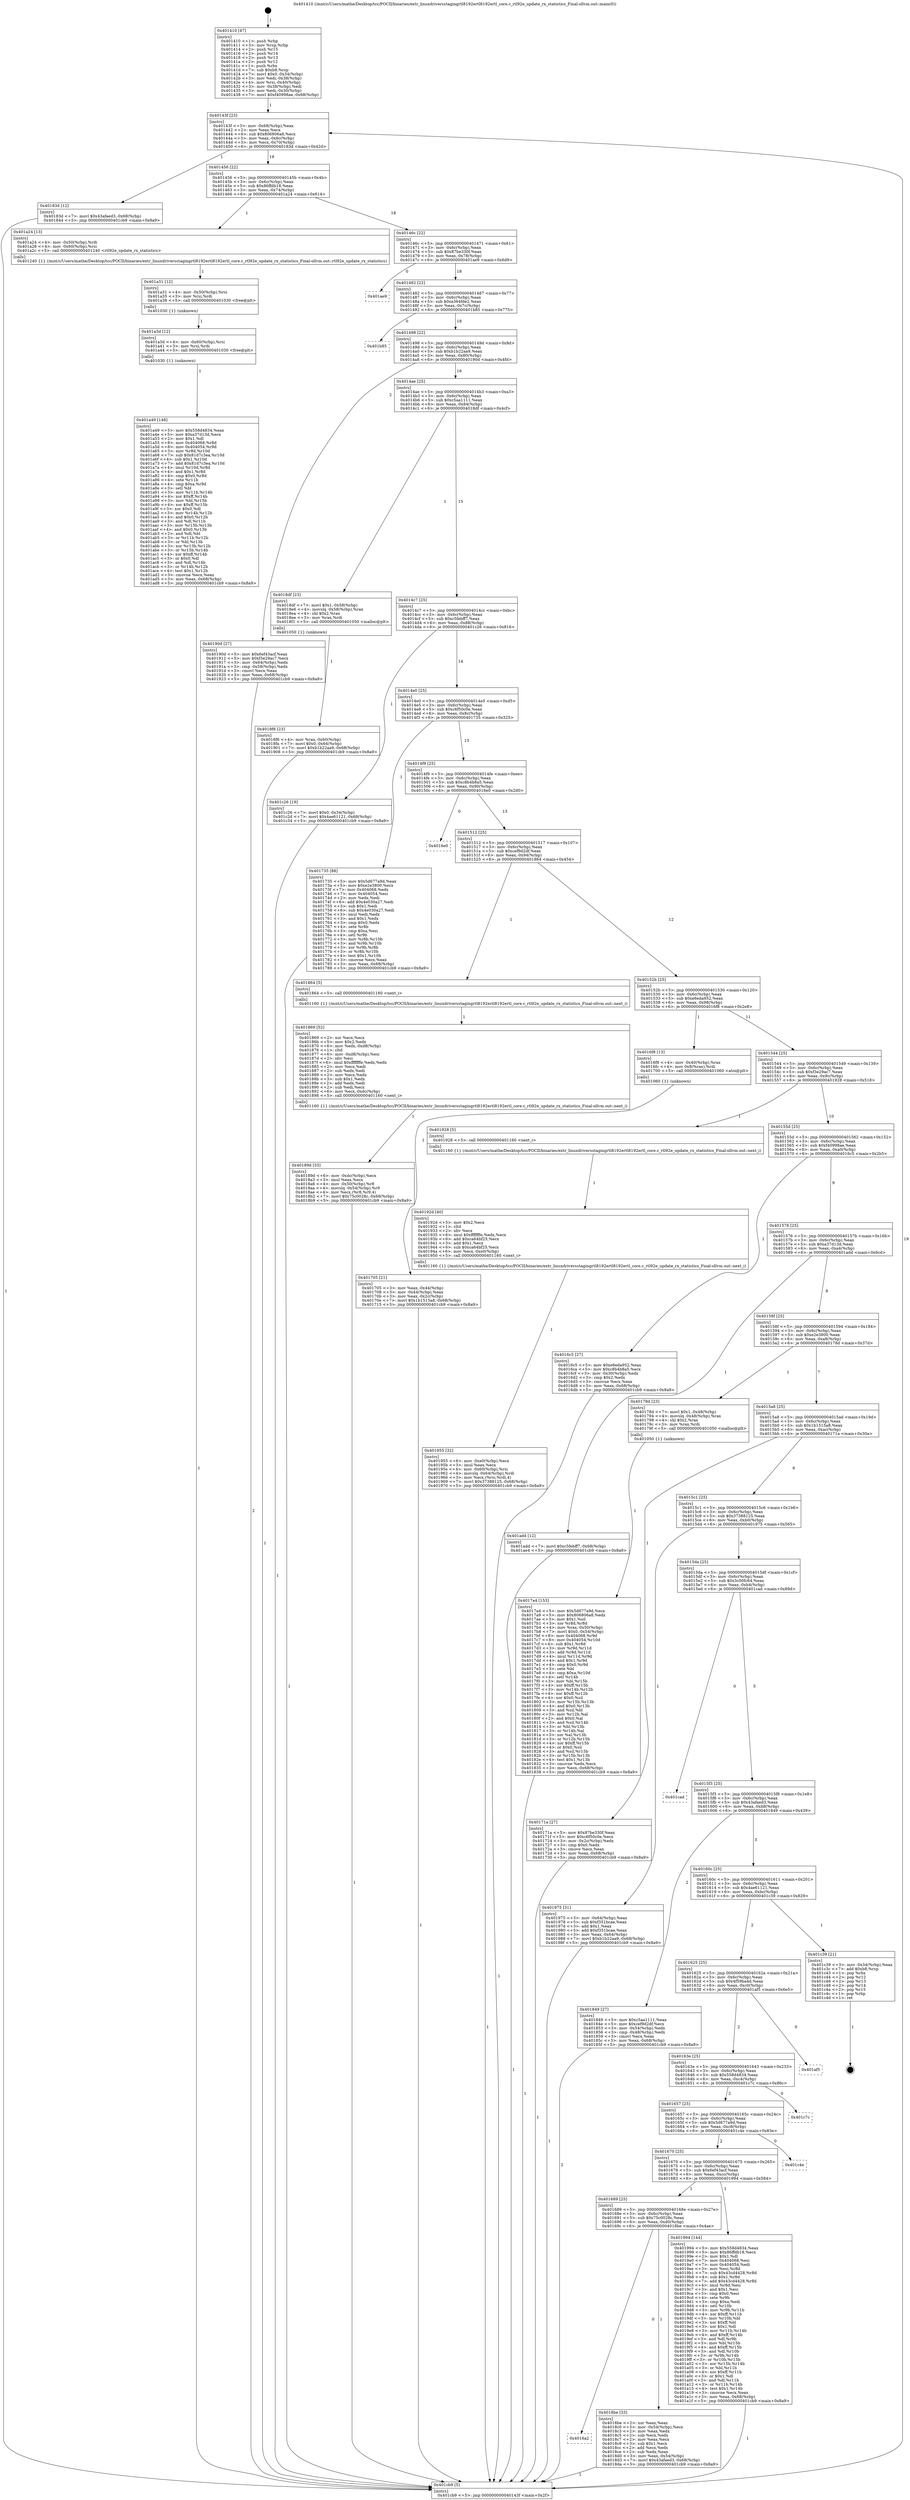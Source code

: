 digraph "0x401410" {
  label = "0x401410 (/mnt/c/Users/mathe/Desktop/tcc/POCII/binaries/extr_linuxdriversstagingrtl8192ertl8192ertl_core.c_rtl92e_update_rx_statistics_Final-ollvm.out::main(0))"
  labelloc = "t"
  node[shape=record]

  Entry [label="",width=0.3,height=0.3,shape=circle,fillcolor=black,style=filled]
  "0x40143f" [label="{
     0x40143f [23]\l
     | [instrs]\l
     &nbsp;&nbsp;0x40143f \<+3\>: mov -0x68(%rbp),%eax\l
     &nbsp;&nbsp;0x401442 \<+2\>: mov %eax,%ecx\l
     &nbsp;&nbsp;0x401444 \<+6\>: sub $0x806806a8,%ecx\l
     &nbsp;&nbsp;0x40144a \<+3\>: mov %eax,-0x6c(%rbp)\l
     &nbsp;&nbsp;0x40144d \<+3\>: mov %ecx,-0x70(%rbp)\l
     &nbsp;&nbsp;0x401450 \<+6\>: je 000000000040183d \<main+0x42d\>\l
  }"]
  "0x40183d" [label="{
     0x40183d [12]\l
     | [instrs]\l
     &nbsp;&nbsp;0x40183d \<+7\>: movl $0x43afaed3,-0x68(%rbp)\l
     &nbsp;&nbsp;0x401844 \<+5\>: jmp 0000000000401cb9 \<main+0x8a9\>\l
  }"]
  "0x401456" [label="{
     0x401456 [22]\l
     | [instrs]\l
     &nbsp;&nbsp;0x401456 \<+5\>: jmp 000000000040145b \<main+0x4b\>\l
     &nbsp;&nbsp;0x40145b \<+3\>: mov -0x6c(%rbp),%eax\l
     &nbsp;&nbsp;0x40145e \<+5\>: sub $0x86ffdb18,%eax\l
     &nbsp;&nbsp;0x401463 \<+3\>: mov %eax,-0x74(%rbp)\l
     &nbsp;&nbsp;0x401466 \<+6\>: je 0000000000401a24 \<main+0x614\>\l
  }"]
  Exit [label="",width=0.3,height=0.3,shape=circle,fillcolor=black,style=filled,peripheries=2]
  "0x401a24" [label="{
     0x401a24 [13]\l
     | [instrs]\l
     &nbsp;&nbsp;0x401a24 \<+4\>: mov -0x50(%rbp),%rdi\l
     &nbsp;&nbsp;0x401a28 \<+4\>: mov -0x60(%rbp),%rsi\l
     &nbsp;&nbsp;0x401a2c \<+5\>: call 0000000000401240 \<rtl92e_update_rx_statistics\>\l
     | [calls]\l
     &nbsp;&nbsp;0x401240 \{1\} (/mnt/c/Users/mathe/Desktop/tcc/POCII/binaries/extr_linuxdriversstagingrtl8192ertl8192ertl_core.c_rtl92e_update_rx_statistics_Final-ollvm.out::rtl92e_update_rx_statistics)\l
  }"]
  "0x40146c" [label="{
     0x40146c [22]\l
     | [instrs]\l
     &nbsp;&nbsp;0x40146c \<+5\>: jmp 0000000000401471 \<main+0x61\>\l
     &nbsp;&nbsp;0x401471 \<+3\>: mov -0x6c(%rbp),%eax\l
     &nbsp;&nbsp;0x401474 \<+5\>: sub $0x87be330f,%eax\l
     &nbsp;&nbsp;0x401479 \<+3\>: mov %eax,-0x78(%rbp)\l
     &nbsp;&nbsp;0x40147c \<+6\>: je 0000000000401ae9 \<main+0x6d9\>\l
  }"]
  "0x401a49" [label="{
     0x401a49 [148]\l
     | [instrs]\l
     &nbsp;&nbsp;0x401a49 \<+5\>: mov $0x558d4834,%eax\l
     &nbsp;&nbsp;0x401a4e \<+5\>: mov $0xa37d13d,%ecx\l
     &nbsp;&nbsp;0x401a53 \<+2\>: mov $0x1,%dl\l
     &nbsp;&nbsp;0x401a55 \<+8\>: mov 0x404068,%r8d\l
     &nbsp;&nbsp;0x401a5d \<+8\>: mov 0x404054,%r9d\l
     &nbsp;&nbsp;0x401a65 \<+3\>: mov %r8d,%r10d\l
     &nbsp;&nbsp;0x401a68 \<+7\>: sub $0x81d7c3ea,%r10d\l
     &nbsp;&nbsp;0x401a6f \<+4\>: sub $0x1,%r10d\l
     &nbsp;&nbsp;0x401a73 \<+7\>: add $0x81d7c3ea,%r10d\l
     &nbsp;&nbsp;0x401a7a \<+4\>: imul %r10d,%r8d\l
     &nbsp;&nbsp;0x401a7e \<+4\>: and $0x1,%r8d\l
     &nbsp;&nbsp;0x401a82 \<+4\>: cmp $0x0,%r8d\l
     &nbsp;&nbsp;0x401a86 \<+4\>: sete %r11b\l
     &nbsp;&nbsp;0x401a8a \<+4\>: cmp $0xa,%r9d\l
     &nbsp;&nbsp;0x401a8e \<+3\>: setl %bl\l
     &nbsp;&nbsp;0x401a91 \<+3\>: mov %r11b,%r14b\l
     &nbsp;&nbsp;0x401a94 \<+4\>: xor $0xff,%r14b\l
     &nbsp;&nbsp;0x401a98 \<+3\>: mov %bl,%r15b\l
     &nbsp;&nbsp;0x401a9b \<+4\>: xor $0xff,%r15b\l
     &nbsp;&nbsp;0x401a9f \<+3\>: xor $0x0,%dl\l
     &nbsp;&nbsp;0x401aa2 \<+3\>: mov %r14b,%r12b\l
     &nbsp;&nbsp;0x401aa5 \<+4\>: and $0x0,%r12b\l
     &nbsp;&nbsp;0x401aa9 \<+3\>: and %dl,%r11b\l
     &nbsp;&nbsp;0x401aac \<+3\>: mov %r15b,%r13b\l
     &nbsp;&nbsp;0x401aaf \<+4\>: and $0x0,%r13b\l
     &nbsp;&nbsp;0x401ab3 \<+2\>: and %dl,%bl\l
     &nbsp;&nbsp;0x401ab5 \<+3\>: or %r11b,%r12b\l
     &nbsp;&nbsp;0x401ab8 \<+3\>: or %bl,%r13b\l
     &nbsp;&nbsp;0x401abb \<+3\>: xor %r13b,%r12b\l
     &nbsp;&nbsp;0x401abe \<+3\>: or %r15b,%r14b\l
     &nbsp;&nbsp;0x401ac1 \<+4\>: xor $0xff,%r14b\l
     &nbsp;&nbsp;0x401ac5 \<+3\>: or $0x0,%dl\l
     &nbsp;&nbsp;0x401ac8 \<+3\>: and %dl,%r14b\l
     &nbsp;&nbsp;0x401acb \<+3\>: or %r14b,%r12b\l
     &nbsp;&nbsp;0x401ace \<+4\>: test $0x1,%r12b\l
     &nbsp;&nbsp;0x401ad2 \<+3\>: cmovne %ecx,%eax\l
     &nbsp;&nbsp;0x401ad5 \<+3\>: mov %eax,-0x68(%rbp)\l
     &nbsp;&nbsp;0x401ad8 \<+5\>: jmp 0000000000401cb9 \<main+0x8a9\>\l
  }"]
  "0x401ae9" [label="{
     0x401ae9\l
  }", style=dashed]
  "0x401482" [label="{
     0x401482 [22]\l
     | [instrs]\l
     &nbsp;&nbsp;0x401482 \<+5\>: jmp 0000000000401487 \<main+0x77\>\l
     &nbsp;&nbsp;0x401487 \<+3\>: mov -0x6c(%rbp),%eax\l
     &nbsp;&nbsp;0x40148a \<+5\>: sub $0xa364fde2,%eax\l
     &nbsp;&nbsp;0x40148f \<+3\>: mov %eax,-0x7c(%rbp)\l
     &nbsp;&nbsp;0x401492 \<+6\>: je 0000000000401b85 \<main+0x775\>\l
  }"]
  "0x401a3d" [label="{
     0x401a3d [12]\l
     | [instrs]\l
     &nbsp;&nbsp;0x401a3d \<+4\>: mov -0x60(%rbp),%rsi\l
     &nbsp;&nbsp;0x401a41 \<+3\>: mov %rsi,%rdi\l
     &nbsp;&nbsp;0x401a44 \<+5\>: call 0000000000401030 \<free@plt\>\l
     | [calls]\l
     &nbsp;&nbsp;0x401030 \{1\} (unknown)\l
  }"]
  "0x401b85" [label="{
     0x401b85\l
  }", style=dashed]
  "0x401498" [label="{
     0x401498 [22]\l
     | [instrs]\l
     &nbsp;&nbsp;0x401498 \<+5\>: jmp 000000000040149d \<main+0x8d\>\l
     &nbsp;&nbsp;0x40149d \<+3\>: mov -0x6c(%rbp),%eax\l
     &nbsp;&nbsp;0x4014a0 \<+5\>: sub $0xb1b22aa9,%eax\l
     &nbsp;&nbsp;0x4014a5 \<+3\>: mov %eax,-0x80(%rbp)\l
     &nbsp;&nbsp;0x4014a8 \<+6\>: je 000000000040190d \<main+0x4fd\>\l
  }"]
  "0x401a31" [label="{
     0x401a31 [12]\l
     | [instrs]\l
     &nbsp;&nbsp;0x401a31 \<+4\>: mov -0x50(%rbp),%rsi\l
     &nbsp;&nbsp;0x401a35 \<+3\>: mov %rsi,%rdi\l
     &nbsp;&nbsp;0x401a38 \<+5\>: call 0000000000401030 \<free@plt\>\l
     | [calls]\l
     &nbsp;&nbsp;0x401030 \{1\} (unknown)\l
  }"]
  "0x40190d" [label="{
     0x40190d [27]\l
     | [instrs]\l
     &nbsp;&nbsp;0x40190d \<+5\>: mov $0x6ef43acf,%eax\l
     &nbsp;&nbsp;0x401912 \<+5\>: mov $0xf3e29ac7,%ecx\l
     &nbsp;&nbsp;0x401917 \<+3\>: mov -0x64(%rbp),%edx\l
     &nbsp;&nbsp;0x40191a \<+3\>: cmp -0x58(%rbp),%edx\l
     &nbsp;&nbsp;0x40191d \<+3\>: cmovl %ecx,%eax\l
     &nbsp;&nbsp;0x401920 \<+3\>: mov %eax,-0x68(%rbp)\l
     &nbsp;&nbsp;0x401923 \<+5\>: jmp 0000000000401cb9 \<main+0x8a9\>\l
  }"]
  "0x4014ae" [label="{
     0x4014ae [25]\l
     | [instrs]\l
     &nbsp;&nbsp;0x4014ae \<+5\>: jmp 00000000004014b3 \<main+0xa3\>\l
     &nbsp;&nbsp;0x4014b3 \<+3\>: mov -0x6c(%rbp),%eax\l
     &nbsp;&nbsp;0x4014b6 \<+5\>: sub $0xc5aa1111,%eax\l
     &nbsp;&nbsp;0x4014bb \<+6\>: mov %eax,-0x84(%rbp)\l
     &nbsp;&nbsp;0x4014c1 \<+6\>: je 00000000004018df \<main+0x4cf\>\l
  }"]
  "0x401955" [label="{
     0x401955 [32]\l
     | [instrs]\l
     &nbsp;&nbsp;0x401955 \<+6\>: mov -0xe0(%rbp),%ecx\l
     &nbsp;&nbsp;0x40195b \<+3\>: imul %eax,%ecx\l
     &nbsp;&nbsp;0x40195e \<+4\>: mov -0x60(%rbp),%rsi\l
     &nbsp;&nbsp;0x401962 \<+4\>: movslq -0x64(%rbp),%rdi\l
     &nbsp;&nbsp;0x401966 \<+3\>: mov %ecx,(%rsi,%rdi,4)\l
     &nbsp;&nbsp;0x401969 \<+7\>: movl $0x37388125,-0x68(%rbp)\l
     &nbsp;&nbsp;0x401970 \<+5\>: jmp 0000000000401cb9 \<main+0x8a9\>\l
  }"]
  "0x4018df" [label="{
     0x4018df [23]\l
     | [instrs]\l
     &nbsp;&nbsp;0x4018df \<+7\>: movl $0x1,-0x58(%rbp)\l
     &nbsp;&nbsp;0x4018e6 \<+4\>: movslq -0x58(%rbp),%rax\l
     &nbsp;&nbsp;0x4018ea \<+4\>: shl $0x2,%rax\l
     &nbsp;&nbsp;0x4018ee \<+3\>: mov %rax,%rdi\l
     &nbsp;&nbsp;0x4018f1 \<+5\>: call 0000000000401050 \<malloc@plt\>\l
     | [calls]\l
     &nbsp;&nbsp;0x401050 \{1\} (unknown)\l
  }"]
  "0x4014c7" [label="{
     0x4014c7 [25]\l
     | [instrs]\l
     &nbsp;&nbsp;0x4014c7 \<+5\>: jmp 00000000004014cc \<main+0xbc\>\l
     &nbsp;&nbsp;0x4014cc \<+3\>: mov -0x6c(%rbp),%eax\l
     &nbsp;&nbsp;0x4014cf \<+5\>: sub $0xc5febff7,%eax\l
     &nbsp;&nbsp;0x4014d4 \<+6\>: mov %eax,-0x88(%rbp)\l
     &nbsp;&nbsp;0x4014da \<+6\>: je 0000000000401c26 \<main+0x816\>\l
  }"]
  "0x40192d" [label="{
     0x40192d [40]\l
     | [instrs]\l
     &nbsp;&nbsp;0x40192d \<+5\>: mov $0x2,%ecx\l
     &nbsp;&nbsp;0x401932 \<+1\>: cltd\l
     &nbsp;&nbsp;0x401933 \<+2\>: idiv %ecx\l
     &nbsp;&nbsp;0x401935 \<+6\>: imul $0xfffffffe,%edx,%ecx\l
     &nbsp;&nbsp;0x40193b \<+6\>: add $0xca64bf25,%ecx\l
     &nbsp;&nbsp;0x401941 \<+3\>: add $0x1,%ecx\l
     &nbsp;&nbsp;0x401944 \<+6\>: sub $0xca64bf25,%ecx\l
     &nbsp;&nbsp;0x40194a \<+6\>: mov %ecx,-0xe0(%rbp)\l
     &nbsp;&nbsp;0x401950 \<+5\>: call 0000000000401160 \<next_i\>\l
     | [calls]\l
     &nbsp;&nbsp;0x401160 \{1\} (/mnt/c/Users/mathe/Desktop/tcc/POCII/binaries/extr_linuxdriversstagingrtl8192ertl8192ertl_core.c_rtl92e_update_rx_statistics_Final-ollvm.out::next_i)\l
  }"]
  "0x401c26" [label="{
     0x401c26 [19]\l
     | [instrs]\l
     &nbsp;&nbsp;0x401c26 \<+7\>: movl $0x0,-0x34(%rbp)\l
     &nbsp;&nbsp;0x401c2d \<+7\>: movl $0x4ae61121,-0x68(%rbp)\l
     &nbsp;&nbsp;0x401c34 \<+5\>: jmp 0000000000401cb9 \<main+0x8a9\>\l
  }"]
  "0x4014e0" [label="{
     0x4014e0 [25]\l
     | [instrs]\l
     &nbsp;&nbsp;0x4014e0 \<+5\>: jmp 00000000004014e5 \<main+0xd5\>\l
     &nbsp;&nbsp;0x4014e5 \<+3\>: mov -0x6c(%rbp),%eax\l
     &nbsp;&nbsp;0x4014e8 \<+5\>: sub $0xc6f50c0e,%eax\l
     &nbsp;&nbsp;0x4014ed \<+6\>: mov %eax,-0x8c(%rbp)\l
     &nbsp;&nbsp;0x4014f3 \<+6\>: je 0000000000401735 \<main+0x325\>\l
  }"]
  "0x4018f6" [label="{
     0x4018f6 [23]\l
     | [instrs]\l
     &nbsp;&nbsp;0x4018f6 \<+4\>: mov %rax,-0x60(%rbp)\l
     &nbsp;&nbsp;0x4018fa \<+7\>: movl $0x0,-0x64(%rbp)\l
     &nbsp;&nbsp;0x401901 \<+7\>: movl $0xb1b22aa9,-0x68(%rbp)\l
     &nbsp;&nbsp;0x401908 \<+5\>: jmp 0000000000401cb9 \<main+0x8a9\>\l
  }"]
  "0x401735" [label="{
     0x401735 [88]\l
     | [instrs]\l
     &nbsp;&nbsp;0x401735 \<+5\>: mov $0x5d677a9d,%eax\l
     &nbsp;&nbsp;0x40173a \<+5\>: mov $0xe2e3800,%ecx\l
     &nbsp;&nbsp;0x40173f \<+7\>: mov 0x404068,%edx\l
     &nbsp;&nbsp;0x401746 \<+7\>: mov 0x404054,%esi\l
     &nbsp;&nbsp;0x40174d \<+2\>: mov %edx,%edi\l
     &nbsp;&nbsp;0x40174f \<+6\>: add $0x4e030a27,%edi\l
     &nbsp;&nbsp;0x401755 \<+3\>: sub $0x1,%edi\l
     &nbsp;&nbsp;0x401758 \<+6\>: sub $0x4e030a27,%edi\l
     &nbsp;&nbsp;0x40175e \<+3\>: imul %edi,%edx\l
     &nbsp;&nbsp;0x401761 \<+3\>: and $0x1,%edx\l
     &nbsp;&nbsp;0x401764 \<+3\>: cmp $0x0,%edx\l
     &nbsp;&nbsp;0x401767 \<+4\>: sete %r8b\l
     &nbsp;&nbsp;0x40176b \<+3\>: cmp $0xa,%esi\l
     &nbsp;&nbsp;0x40176e \<+4\>: setl %r9b\l
     &nbsp;&nbsp;0x401772 \<+3\>: mov %r8b,%r10b\l
     &nbsp;&nbsp;0x401775 \<+3\>: and %r9b,%r10b\l
     &nbsp;&nbsp;0x401778 \<+3\>: xor %r9b,%r8b\l
     &nbsp;&nbsp;0x40177b \<+3\>: or %r8b,%r10b\l
     &nbsp;&nbsp;0x40177e \<+4\>: test $0x1,%r10b\l
     &nbsp;&nbsp;0x401782 \<+3\>: cmovne %ecx,%eax\l
     &nbsp;&nbsp;0x401785 \<+3\>: mov %eax,-0x68(%rbp)\l
     &nbsp;&nbsp;0x401788 \<+5\>: jmp 0000000000401cb9 \<main+0x8a9\>\l
  }"]
  "0x4014f9" [label="{
     0x4014f9 [25]\l
     | [instrs]\l
     &nbsp;&nbsp;0x4014f9 \<+5\>: jmp 00000000004014fe \<main+0xee\>\l
     &nbsp;&nbsp;0x4014fe \<+3\>: mov -0x6c(%rbp),%eax\l
     &nbsp;&nbsp;0x401501 \<+5\>: sub $0xc8b4b8a5,%eax\l
     &nbsp;&nbsp;0x401506 \<+6\>: mov %eax,-0x90(%rbp)\l
     &nbsp;&nbsp;0x40150c \<+6\>: je 00000000004016e0 \<main+0x2d0\>\l
  }"]
  "0x4016a2" [label="{
     0x4016a2\l
  }", style=dashed]
  "0x4016e0" [label="{
     0x4016e0\l
  }", style=dashed]
  "0x401512" [label="{
     0x401512 [25]\l
     | [instrs]\l
     &nbsp;&nbsp;0x401512 \<+5\>: jmp 0000000000401517 \<main+0x107\>\l
     &nbsp;&nbsp;0x401517 \<+3\>: mov -0x6c(%rbp),%eax\l
     &nbsp;&nbsp;0x40151a \<+5\>: sub $0xcef9d2df,%eax\l
     &nbsp;&nbsp;0x40151f \<+6\>: mov %eax,-0x94(%rbp)\l
     &nbsp;&nbsp;0x401525 \<+6\>: je 0000000000401864 \<main+0x454\>\l
  }"]
  "0x4018be" [label="{
     0x4018be [33]\l
     | [instrs]\l
     &nbsp;&nbsp;0x4018be \<+2\>: xor %eax,%eax\l
     &nbsp;&nbsp;0x4018c0 \<+3\>: mov -0x54(%rbp),%ecx\l
     &nbsp;&nbsp;0x4018c3 \<+2\>: mov %eax,%edx\l
     &nbsp;&nbsp;0x4018c5 \<+2\>: sub %ecx,%edx\l
     &nbsp;&nbsp;0x4018c7 \<+2\>: mov %eax,%ecx\l
     &nbsp;&nbsp;0x4018c9 \<+3\>: sub $0x1,%ecx\l
     &nbsp;&nbsp;0x4018cc \<+2\>: add %ecx,%edx\l
     &nbsp;&nbsp;0x4018ce \<+2\>: sub %edx,%eax\l
     &nbsp;&nbsp;0x4018d0 \<+3\>: mov %eax,-0x54(%rbp)\l
     &nbsp;&nbsp;0x4018d3 \<+7\>: movl $0x43afaed3,-0x68(%rbp)\l
     &nbsp;&nbsp;0x4018da \<+5\>: jmp 0000000000401cb9 \<main+0x8a9\>\l
  }"]
  "0x401864" [label="{
     0x401864 [5]\l
     | [instrs]\l
     &nbsp;&nbsp;0x401864 \<+5\>: call 0000000000401160 \<next_i\>\l
     | [calls]\l
     &nbsp;&nbsp;0x401160 \{1\} (/mnt/c/Users/mathe/Desktop/tcc/POCII/binaries/extr_linuxdriversstagingrtl8192ertl8192ertl_core.c_rtl92e_update_rx_statistics_Final-ollvm.out::next_i)\l
  }"]
  "0x40152b" [label="{
     0x40152b [25]\l
     | [instrs]\l
     &nbsp;&nbsp;0x40152b \<+5\>: jmp 0000000000401530 \<main+0x120\>\l
     &nbsp;&nbsp;0x401530 \<+3\>: mov -0x6c(%rbp),%eax\l
     &nbsp;&nbsp;0x401533 \<+5\>: sub $0xe6eda952,%eax\l
     &nbsp;&nbsp;0x401538 \<+6\>: mov %eax,-0x98(%rbp)\l
     &nbsp;&nbsp;0x40153e \<+6\>: je 00000000004016f8 \<main+0x2e8\>\l
  }"]
  "0x401689" [label="{
     0x401689 [25]\l
     | [instrs]\l
     &nbsp;&nbsp;0x401689 \<+5\>: jmp 000000000040168e \<main+0x27e\>\l
     &nbsp;&nbsp;0x40168e \<+3\>: mov -0x6c(%rbp),%eax\l
     &nbsp;&nbsp;0x401691 \<+5\>: sub $0x75c0028c,%eax\l
     &nbsp;&nbsp;0x401696 \<+6\>: mov %eax,-0xd0(%rbp)\l
     &nbsp;&nbsp;0x40169c \<+6\>: je 00000000004018be \<main+0x4ae\>\l
  }"]
  "0x4016f8" [label="{
     0x4016f8 [13]\l
     | [instrs]\l
     &nbsp;&nbsp;0x4016f8 \<+4\>: mov -0x40(%rbp),%rax\l
     &nbsp;&nbsp;0x4016fc \<+4\>: mov 0x8(%rax),%rdi\l
     &nbsp;&nbsp;0x401700 \<+5\>: call 0000000000401060 \<atoi@plt\>\l
     | [calls]\l
     &nbsp;&nbsp;0x401060 \{1\} (unknown)\l
  }"]
  "0x401544" [label="{
     0x401544 [25]\l
     | [instrs]\l
     &nbsp;&nbsp;0x401544 \<+5\>: jmp 0000000000401549 \<main+0x139\>\l
     &nbsp;&nbsp;0x401549 \<+3\>: mov -0x6c(%rbp),%eax\l
     &nbsp;&nbsp;0x40154c \<+5\>: sub $0xf3e29ac7,%eax\l
     &nbsp;&nbsp;0x401551 \<+6\>: mov %eax,-0x9c(%rbp)\l
     &nbsp;&nbsp;0x401557 \<+6\>: je 0000000000401928 \<main+0x518\>\l
  }"]
  "0x401994" [label="{
     0x401994 [144]\l
     | [instrs]\l
     &nbsp;&nbsp;0x401994 \<+5\>: mov $0x558d4834,%eax\l
     &nbsp;&nbsp;0x401999 \<+5\>: mov $0x86ffdb18,%ecx\l
     &nbsp;&nbsp;0x40199e \<+2\>: mov $0x1,%dl\l
     &nbsp;&nbsp;0x4019a0 \<+7\>: mov 0x404068,%esi\l
     &nbsp;&nbsp;0x4019a7 \<+7\>: mov 0x404054,%edi\l
     &nbsp;&nbsp;0x4019ae \<+3\>: mov %esi,%r8d\l
     &nbsp;&nbsp;0x4019b1 \<+7\>: sub $0x43cd4428,%r8d\l
     &nbsp;&nbsp;0x4019b8 \<+4\>: sub $0x1,%r8d\l
     &nbsp;&nbsp;0x4019bc \<+7\>: add $0x43cd4428,%r8d\l
     &nbsp;&nbsp;0x4019c3 \<+4\>: imul %r8d,%esi\l
     &nbsp;&nbsp;0x4019c7 \<+3\>: and $0x1,%esi\l
     &nbsp;&nbsp;0x4019ca \<+3\>: cmp $0x0,%esi\l
     &nbsp;&nbsp;0x4019cd \<+4\>: sete %r9b\l
     &nbsp;&nbsp;0x4019d1 \<+3\>: cmp $0xa,%edi\l
     &nbsp;&nbsp;0x4019d4 \<+4\>: setl %r10b\l
     &nbsp;&nbsp;0x4019d8 \<+3\>: mov %r9b,%r11b\l
     &nbsp;&nbsp;0x4019db \<+4\>: xor $0xff,%r11b\l
     &nbsp;&nbsp;0x4019df \<+3\>: mov %r10b,%bl\l
     &nbsp;&nbsp;0x4019e2 \<+3\>: xor $0xff,%bl\l
     &nbsp;&nbsp;0x4019e5 \<+3\>: xor $0x1,%dl\l
     &nbsp;&nbsp;0x4019e8 \<+3\>: mov %r11b,%r14b\l
     &nbsp;&nbsp;0x4019eb \<+4\>: and $0xff,%r14b\l
     &nbsp;&nbsp;0x4019ef \<+3\>: and %dl,%r9b\l
     &nbsp;&nbsp;0x4019f2 \<+3\>: mov %bl,%r15b\l
     &nbsp;&nbsp;0x4019f5 \<+4\>: and $0xff,%r15b\l
     &nbsp;&nbsp;0x4019f9 \<+3\>: and %dl,%r10b\l
     &nbsp;&nbsp;0x4019fc \<+3\>: or %r9b,%r14b\l
     &nbsp;&nbsp;0x4019ff \<+3\>: or %r10b,%r15b\l
     &nbsp;&nbsp;0x401a02 \<+3\>: xor %r15b,%r14b\l
     &nbsp;&nbsp;0x401a05 \<+3\>: or %bl,%r11b\l
     &nbsp;&nbsp;0x401a08 \<+4\>: xor $0xff,%r11b\l
     &nbsp;&nbsp;0x401a0c \<+3\>: or $0x1,%dl\l
     &nbsp;&nbsp;0x401a0f \<+3\>: and %dl,%r11b\l
     &nbsp;&nbsp;0x401a12 \<+3\>: or %r11b,%r14b\l
     &nbsp;&nbsp;0x401a15 \<+4\>: test $0x1,%r14b\l
     &nbsp;&nbsp;0x401a19 \<+3\>: cmovne %ecx,%eax\l
     &nbsp;&nbsp;0x401a1c \<+3\>: mov %eax,-0x68(%rbp)\l
     &nbsp;&nbsp;0x401a1f \<+5\>: jmp 0000000000401cb9 \<main+0x8a9\>\l
  }"]
  "0x401928" [label="{
     0x401928 [5]\l
     | [instrs]\l
     &nbsp;&nbsp;0x401928 \<+5\>: call 0000000000401160 \<next_i\>\l
     | [calls]\l
     &nbsp;&nbsp;0x401160 \{1\} (/mnt/c/Users/mathe/Desktop/tcc/POCII/binaries/extr_linuxdriversstagingrtl8192ertl8192ertl_core.c_rtl92e_update_rx_statistics_Final-ollvm.out::next_i)\l
  }"]
  "0x40155d" [label="{
     0x40155d [25]\l
     | [instrs]\l
     &nbsp;&nbsp;0x40155d \<+5\>: jmp 0000000000401562 \<main+0x152\>\l
     &nbsp;&nbsp;0x401562 \<+3\>: mov -0x6c(%rbp),%eax\l
     &nbsp;&nbsp;0x401565 \<+5\>: sub $0xf40998ae,%eax\l
     &nbsp;&nbsp;0x40156a \<+6\>: mov %eax,-0xa0(%rbp)\l
     &nbsp;&nbsp;0x401570 \<+6\>: je 00000000004016c5 \<main+0x2b5\>\l
  }"]
  "0x401670" [label="{
     0x401670 [25]\l
     | [instrs]\l
     &nbsp;&nbsp;0x401670 \<+5\>: jmp 0000000000401675 \<main+0x265\>\l
     &nbsp;&nbsp;0x401675 \<+3\>: mov -0x6c(%rbp),%eax\l
     &nbsp;&nbsp;0x401678 \<+5\>: sub $0x6ef43acf,%eax\l
     &nbsp;&nbsp;0x40167d \<+6\>: mov %eax,-0xcc(%rbp)\l
     &nbsp;&nbsp;0x401683 \<+6\>: je 0000000000401994 \<main+0x584\>\l
  }"]
  "0x4016c5" [label="{
     0x4016c5 [27]\l
     | [instrs]\l
     &nbsp;&nbsp;0x4016c5 \<+5\>: mov $0xe6eda952,%eax\l
     &nbsp;&nbsp;0x4016ca \<+5\>: mov $0xc8b4b8a5,%ecx\l
     &nbsp;&nbsp;0x4016cf \<+3\>: mov -0x30(%rbp),%edx\l
     &nbsp;&nbsp;0x4016d2 \<+3\>: cmp $0x2,%edx\l
     &nbsp;&nbsp;0x4016d5 \<+3\>: cmovne %ecx,%eax\l
     &nbsp;&nbsp;0x4016d8 \<+3\>: mov %eax,-0x68(%rbp)\l
     &nbsp;&nbsp;0x4016db \<+5\>: jmp 0000000000401cb9 \<main+0x8a9\>\l
  }"]
  "0x401576" [label="{
     0x401576 [25]\l
     | [instrs]\l
     &nbsp;&nbsp;0x401576 \<+5\>: jmp 000000000040157b \<main+0x16b\>\l
     &nbsp;&nbsp;0x40157b \<+3\>: mov -0x6c(%rbp),%eax\l
     &nbsp;&nbsp;0x40157e \<+5\>: sub $0xa37d13d,%eax\l
     &nbsp;&nbsp;0x401583 \<+6\>: mov %eax,-0xa4(%rbp)\l
     &nbsp;&nbsp;0x401589 \<+6\>: je 0000000000401add \<main+0x6cd\>\l
  }"]
  "0x401cb9" [label="{
     0x401cb9 [5]\l
     | [instrs]\l
     &nbsp;&nbsp;0x401cb9 \<+5\>: jmp 000000000040143f \<main+0x2f\>\l
  }"]
  "0x401410" [label="{
     0x401410 [47]\l
     | [instrs]\l
     &nbsp;&nbsp;0x401410 \<+1\>: push %rbp\l
     &nbsp;&nbsp;0x401411 \<+3\>: mov %rsp,%rbp\l
     &nbsp;&nbsp;0x401414 \<+2\>: push %r15\l
     &nbsp;&nbsp;0x401416 \<+2\>: push %r14\l
     &nbsp;&nbsp;0x401418 \<+2\>: push %r13\l
     &nbsp;&nbsp;0x40141a \<+2\>: push %r12\l
     &nbsp;&nbsp;0x40141c \<+1\>: push %rbx\l
     &nbsp;&nbsp;0x40141d \<+7\>: sub $0xb8,%rsp\l
     &nbsp;&nbsp;0x401424 \<+7\>: movl $0x0,-0x34(%rbp)\l
     &nbsp;&nbsp;0x40142b \<+3\>: mov %edi,-0x38(%rbp)\l
     &nbsp;&nbsp;0x40142e \<+4\>: mov %rsi,-0x40(%rbp)\l
     &nbsp;&nbsp;0x401432 \<+3\>: mov -0x38(%rbp),%edi\l
     &nbsp;&nbsp;0x401435 \<+3\>: mov %edi,-0x30(%rbp)\l
     &nbsp;&nbsp;0x401438 \<+7\>: movl $0xf40998ae,-0x68(%rbp)\l
  }"]
  "0x401705" [label="{
     0x401705 [21]\l
     | [instrs]\l
     &nbsp;&nbsp;0x401705 \<+3\>: mov %eax,-0x44(%rbp)\l
     &nbsp;&nbsp;0x401708 \<+3\>: mov -0x44(%rbp),%eax\l
     &nbsp;&nbsp;0x40170b \<+3\>: mov %eax,-0x2c(%rbp)\l
     &nbsp;&nbsp;0x40170e \<+7\>: movl $0x1b1515a8,-0x68(%rbp)\l
     &nbsp;&nbsp;0x401715 \<+5\>: jmp 0000000000401cb9 \<main+0x8a9\>\l
  }"]
  "0x401c4e" [label="{
     0x401c4e\l
  }", style=dashed]
  "0x401add" [label="{
     0x401add [12]\l
     | [instrs]\l
     &nbsp;&nbsp;0x401add \<+7\>: movl $0xc5febff7,-0x68(%rbp)\l
     &nbsp;&nbsp;0x401ae4 \<+5\>: jmp 0000000000401cb9 \<main+0x8a9\>\l
  }"]
  "0x40158f" [label="{
     0x40158f [25]\l
     | [instrs]\l
     &nbsp;&nbsp;0x40158f \<+5\>: jmp 0000000000401594 \<main+0x184\>\l
     &nbsp;&nbsp;0x401594 \<+3\>: mov -0x6c(%rbp),%eax\l
     &nbsp;&nbsp;0x401597 \<+5\>: sub $0xe2e3800,%eax\l
     &nbsp;&nbsp;0x40159c \<+6\>: mov %eax,-0xa8(%rbp)\l
     &nbsp;&nbsp;0x4015a2 \<+6\>: je 000000000040178d \<main+0x37d\>\l
  }"]
  "0x401657" [label="{
     0x401657 [25]\l
     | [instrs]\l
     &nbsp;&nbsp;0x401657 \<+5\>: jmp 000000000040165c \<main+0x24c\>\l
     &nbsp;&nbsp;0x40165c \<+3\>: mov -0x6c(%rbp),%eax\l
     &nbsp;&nbsp;0x40165f \<+5\>: sub $0x5d677a9d,%eax\l
     &nbsp;&nbsp;0x401664 \<+6\>: mov %eax,-0xc8(%rbp)\l
     &nbsp;&nbsp;0x40166a \<+6\>: je 0000000000401c4e \<main+0x83e\>\l
  }"]
  "0x40178d" [label="{
     0x40178d [23]\l
     | [instrs]\l
     &nbsp;&nbsp;0x40178d \<+7\>: movl $0x1,-0x48(%rbp)\l
     &nbsp;&nbsp;0x401794 \<+4\>: movslq -0x48(%rbp),%rax\l
     &nbsp;&nbsp;0x401798 \<+4\>: shl $0x2,%rax\l
     &nbsp;&nbsp;0x40179c \<+3\>: mov %rax,%rdi\l
     &nbsp;&nbsp;0x40179f \<+5\>: call 0000000000401050 \<malloc@plt\>\l
     | [calls]\l
     &nbsp;&nbsp;0x401050 \{1\} (unknown)\l
  }"]
  "0x4015a8" [label="{
     0x4015a8 [25]\l
     | [instrs]\l
     &nbsp;&nbsp;0x4015a8 \<+5\>: jmp 00000000004015ad \<main+0x19d\>\l
     &nbsp;&nbsp;0x4015ad \<+3\>: mov -0x6c(%rbp),%eax\l
     &nbsp;&nbsp;0x4015b0 \<+5\>: sub $0x1b1515a8,%eax\l
     &nbsp;&nbsp;0x4015b5 \<+6\>: mov %eax,-0xac(%rbp)\l
     &nbsp;&nbsp;0x4015bb \<+6\>: je 000000000040171a \<main+0x30a\>\l
  }"]
  "0x401c7c" [label="{
     0x401c7c\l
  }", style=dashed]
  "0x40171a" [label="{
     0x40171a [27]\l
     | [instrs]\l
     &nbsp;&nbsp;0x40171a \<+5\>: mov $0x87be330f,%eax\l
     &nbsp;&nbsp;0x40171f \<+5\>: mov $0xc6f50c0e,%ecx\l
     &nbsp;&nbsp;0x401724 \<+3\>: mov -0x2c(%rbp),%edx\l
     &nbsp;&nbsp;0x401727 \<+3\>: cmp $0x0,%edx\l
     &nbsp;&nbsp;0x40172a \<+3\>: cmove %ecx,%eax\l
     &nbsp;&nbsp;0x40172d \<+3\>: mov %eax,-0x68(%rbp)\l
     &nbsp;&nbsp;0x401730 \<+5\>: jmp 0000000000401cb9 \<main+0x8a9\>\l
  }"]
  "0x4015c1" [label="{
     0x4015c1 [25]\l
     | [instrs]\l
     &nbsp;&nbsp;0x4015c1 \<+5\>: jmp 00000000004015c6 \<main+0x1b6\>\l
     &nbsp;&nbsp;0x4015c6 \<+3\>: mov -0x6c(%rbp),%eax\l
     &nbsp;&nbsp;0x4015c9 \<+5\>: sub $0x37388125,%eax\l
     &nbsp;&nbsp;0x4015ce \<+6\>: mov %eax,-0xb0(%rbp)\l
     &nbsp;&nbsp;0x4015d4 \<+6\>: je 0000000000401975 \<main+0x565\>\l
  }"]
  "0x4017a4" [label="{
     0x4017a4 [153]\l
     | [instrs]\l
     &nbsp;&nbsp;0x4017a4 \<+5\>: mov $0x5d677a9d,%ecx\l
     &nbsp;&nbsp;0x4017a9 \<+5\>: mov $0x806806a8,%edx\l
     &nbsp;&nbsp;0x4017ae \<+3\>: mov $0x1,%sil\l
     &nbsp;&nbsp;0x4017b1 \<+3\>: xor %r8d,%r8d\l
     &nbsp;&nbsp;0x4017b4 \<+4\>: mov %rax,-0x50(%rbp)\l
     &nbsp;&nbsp;0x4017b8 \<+7\>: movl $0x0,-0x54(%rbp)\l
     &nbsp;&nbsp;0x4017bf \<+8\>: mov 0x404068,%r9d\l
     &nbsp;&nbsp;0x4017c7 \<+8\>: mov 0x404054,%r10d\l
     &nbsp;&nbsp;0x4017cf \<+4\>: sub $0x1,%r8d\l
     &nbsp;&nbsp;0x4017d3 \<+3\>: mov %r9d,%r11d\l
     &nbsp;&nbsp;0x4017d6 \<+3\>: add %r8d,%r11d\l
     &nbsp;&nbsp;0x4017d9 \<+4\>: imul %r11d,%r9d\l
     &nbsp;&nbsp;0x4017dd \<+4\>: and $0x1,%r9d\l
     &nbsp;&nbsp;0x4017e1 \<+4\>: cmp $0x0,%r9d\l
     &nbsp;&nbsp;0x4017e5 \<+3\>: sete %bl\l
     &nbsp;&nbsp;0x4017e8 \<+4\>: cmp $0xa,%r10d\l
     &nbsp;&nbsp;0x4017ec \<+4\>: setl %r14b\l
     &nbsp;&nbsp;0x4017f0 \<+3\>: mov %bl,%r15b\l
     &nbsp;&nbsp;0x4017f3 \<+4\>: xor $0xff,%r15b\l
     &nbsp;&nbsp;0x4017f7 \<+3\>: mov %r14b,%r12b\l
     &nbsp;&nbsp;0x4017fa \<+4\>: xor $0xff,%r12b\l
     &nbsp;&nbsp;0x4017fe \<+4\>: xor $0x0,%sil\l
     &nbsp;&nbsp;0x401802 \<+3\>: mov %r15b,%r13b\l
     &nbsp;&nbsp;0x401805 \<+4\>: and $0x0,%r13b\l
     &nbsp;&nbsp;0x401809 \<+3\>: and %sil,%bl\l
     &nbsp;&nbsp;0x40180c \<+3\>: mov %r12b,%al\l
     &nbsp;&nbsp;0x40180f \<+2\>: and $0x0,%al\l
     &nbsp;&nbsp;0x401811 \<+3\>: and %sil,%r14b\l
     &nbsp;&nbsp;0x401814 \<+3\>: or %bl,%r13b\l
     &nbsp;&nbsp;0x401817 \<+3\>: or %r14b,%al\l
     &nbsp;&nbsp;0x40181a \<+3\>: xor %al,%r13b\l
     &nbsp;&nbsp;0x40181d \<+3\>: or %r12b,%r15b\l
     &nbsp;&nbsp;0x401820 \<+4\>: xor $0xff,%r15b\l
     &nbsp;&nbsp;0x401824 \<+4\>: or $0x0,%sil\l
     &nbsp;&nbsp;0x401828 \<+3\>: and %sil,%r15b\l
     &nbsp;&nbsp;0x40182b \<+3\>: or %r15b,%r13b\l
     &nbsp;&nbsp;0x40182e \<+4\>: test $0x1,%r13b\l
     &nbsp;&nbsp;0x401832 \<+3\>: cmovne %edx,%ecx\l
     &nbsp;&nbsp;0x401835 \<+3\>: mov %ecx,-0x68(%rbp)\l
     &nbsp;&nbsp;0x401838 \<+5\>: jmp 0000000000401cb9 \<main+0x8a9\>\l
  }"]
  "0x40163e" [label="{
     0x40163e [25]\l
     | [instrs]\l
     &nbsp;&nbsp;0x40163e \<+5\>: jmp 0000000000401643 \<main+0x233\>\l
     &nbsp;&nbsp;0x401643 \<+3\>: mov -0x6c(%rbp),%eax\l
     &nbsp;&nbsp;0x401646 \<+5\>: sub $0x558d4834,%eax\l
     &nbsp;&nbsp;0x40164b \<+6\>: mov %eax,-0xc4(%rbp)\l
     &nbsp;&nbsp;0x401651 \<+6\>: je 0000000000401c7c \<main+0x86c\>\l
  }"]
  "0x401975" [label="{
     0x401975 [31]\l
     | [instrs]\l
     &nbsp;&nbsp;0x401975 \<+3\>: mov -0x64(%rbp),%eax\l
     &nbsp;&nbsp;0x401978 \<+5\>: sub $0xf351bcae,%eax\l
     &nbsp;&nbsp;0x40197d \<+3\>: add $0x1,%eax\l
     &nbsp;&nbsp;0x401980 \<+5\>: add $0xf351bcae,%eax\l
     &nbsp;&nbsp;0x401985 \<+3\>: mov %eax,-0x64(%rbp)\l
     &nbsp;&nbsp;0x401988 \<+7\>: movl $0xb1b22aa9,-0x68(%rbp)\l
     &nbsp;&nbsp;0x40198f \<+5\>: jmp 0000000000401cb9 \<main+0x8a9\>\l
  }"]
  "0x4015da" [label="{
     0x4015da [25]\l
     | [instrs]\l
     &nbsp;&nbsp;0x4015da \<+5\>: jmp 00000000004015df \<main+0x1cf\>\l
     &nbsp;&nbsp;0x4015df \<+3\>: mov -0x6c(%rbp),%eax\l
     &nbsp;&nbsp;0x4015e2 \<+5\>: sub $0x3c00fc64,%eax\l
     &nbsp;&nbsp;0x4015e7 \<+6\>: mov %eax,-0xb4(%rbp)\l
     &nbsp;&nbsp;0x4015ed \<+6\>: je 0000000000401cad \<main+0x89d\>\l
  }"]
  "0x401af5" [label="{
     0x401af5\l
  }", style=dashed]
  "0x401cad" [label="{
     0x401cad\l
  }", style=dashed]
  "0x4015f3" [label="{
     0x4015f3 [25]\l
     | [instrs]\l
     &nbsp;&nbsp;0x4015f3 \<+5\>: jmp 00000000004015f8 \<main+0x1e8\>\l
     &nbsp;&nbsp;0x4015f8 \<+3\>: mov -0x6c(%rbp),%eax\l
     &nbsp;&nbsp;0x4015fb \<+5\>: sub $0x43afaed3,%eax\l
     &nbsp;&nbsp;0x401600 \<+6\>: mov %eax,-0xb8(%rbp)\l
     &nbsp;&nbsp;0x401606 \<+6\>: je 0000000000401849 \<main+0x439\>\l
  }"]
  "0x401625" [label="{
     0x401625 [25]\l
     | [instrs]\l
     &nbsp;&nbsp;0x401625 \<+5\>: jmp 000000000040162a \<main+0x21a\>\l
     &nbsp;&nbsp;0x40162a \<+3\>: mov -0x6c(%rbp),%eax\l
     &nbsp;&nbsp;0x40162d \<+5\>: sub $0x4f59ba4d,%eax\l
     &nbsp;&nbsp;0x401632 \<+6\>: mov %eax,-0xc0(%rbp)\l
     &nbsp;&nbsp;0x401638 \<+6\>: je 0000000000401af5 \<main+0x6e5\>\l
  }"]
  "0x401849" [label="{
     0x401849 [27]\l
     | [instrs]\l
     &nbsp;&nbsp;0x401849 \<+5\>: mov $0xc5aa1111,%eax\l
     &nbsp;&nbsp;0x40184e \<+5\>: mov $0xcef9d2df,%ecx\l
     &nbsp;&nbsp;0x401853 \<+3\>: mov -0x54(%rbp),%edx\l
     &nbsp;&nbsp;0x401856 \<+3\>: cmp -0x48(%rbp),%edx\l
     &nbsp;&nbsp;0x401859 \<+3\>: cmovl %ecx,%eax\l
     &nbsp;&nbsp;0x40185c \<+3\>: mov %eax,-0x68(%rbp)\l
     &nbsp;&nbsp;0x40185f \<+5\>: jmp 0000000000401cb9 \<main+0x8a9\>\l
  }"]
  "0x40160c" [label="{
     0x40160c [25]\l
     | [instrs]\l
     &nbsp;&nbsp;0x40160c \<+5\>: jmp 0000000000401611 \<main+0x201\>\l
     &nbsp;&nbsp;0x401611 \<+3\>: mov -0x6c(%rbp),%eax\l
     &nbsp;&nbsp;0x401614 \<+5\>: sub $0x4ae61121,%eax\l
     &nbsp;&nbsp;0x401619 \<+6\>: mov %eax,-0xbc(%rbp)\l
     &nbsp;&nbsp;0x40161f \<+6\>: je 0000000000401c39 \<main+0x829\>\l
  }"]
  "0x401869" [label="{
     0x401869 [52]\l
     | [instrs]\l
     &nbsp;&nbsp;0x401869 \<+2\>: xor %ecx,%ecx\l
     &nbsp;&nbsp;0x40186b \<+5\>: mov $0x2,%edx\l
     &nbsp;&nbsp;0x401870 \<+6\>: mov %edx,-0xd8(%rbp)\l
     &nbsp;&nbsp;0x401876 \<+1\>: cltd\l
     &nbsp;&nbsp;0x401877 \<+6\>: mov -0xd8(%rbp),%esi\l
     &nbsp;&nbsp;0x40187d \<+2\>: idiv %esi\l
     &nbsp;&nbsp;0x40187f \<+6\>: imul $0xfffffffe,%edx,%edx\l
     &nbsp;&nbsp;0x401885 \<+2\>: mov %ecx,%edi\l
     &nbsp;&nbsp;0x401887 \<+2\>: sub %edx,%edi\l
     &nbsp;&nbsp;0x401889 \<+2\>: mov %ecx,%edx\l
     &nbsp;&nbsp;0x40188b \<+3\>: sub $0x1,%edx\l
     &nbsp;&nbsp;0x40188e \<+2\>: add %edx,%edi\l
     &nbsp;&nbsp;0x401890 \<+2\>: sub %edi,%ecx\l
     &nbsp;&nbsp;0x401892 \<+6\>: mov %ecx,-0xdc(%rbp)\l
     &nbsp;&nbsp;0x401898 \<+5\>: call 0000000000401160 \<next_i\>\l
     | [calls]\l
     &nbsp;&nbsp;0x401160 \{1\} (/mnt/c/Users/mathe/Desktop/tcc/POCII/binaries/extr_linuxdriversstagingrtl8192ertl8192ertl_core.c_rtl92e_update_rx_statistics_Final-ollvm.out::next_i)\l
  }"]
  "0x40189d" [label="{
     0x40189d [33]\l
     | [instrs]\l
     &nbsp;&nbsp;0x40189d \<+6\>: mov -0xdc(%rbp),%ecx\l
     &nbsp;&nbsp;0x4018a3 \<+3\>: imul %eax,%ecx\l
     &nbsp;&nbsp;0x4018a6 \<+4\>: mov -0x50(%rbp),%r8\l
     &nbsp;&nbsp;0x4018aa \<+4\>: movslq -0x54(%rbp),%r9\l
     &nbsp;&nbsp;0x4018ae \<+4\>: mov %ecx,(%r8,%r9,4)\l
     &nbsp;&nbsp;0x4018b2 \<+7\>: movl $0x75c0028c,-0x68(%rbp)\l
     &nbsp;&nbsp;0x4018b9 \<+5\>: jmp 0000000000401cb9 \<main+0x8a9\>\l
  }"]
  "0x401c39" [label="{
     0x401c39 [21]\l
     | [instrs]\l
     &nbsp;&nbsp;0x401c39 \<+3\>: mov -0x34(%rbp),%eax\l
     &nbsp;&nbsp;0x401c3c \<+7\>: add $0xb8,%rsp\l
     &nbsp;&nbsp;0x401c43 \<+1\>: pop %rbx\l
     &nbsp;&nbsp;0x401c44 \<+2\>: pop %r12\l
     &nbsp;&nbsp;0x401c46 \<+2\>: pop %r13\l
     &nbsp;&nbsp;0x401c48 \<+2\>: pop %r14\l
     &nbsp;&nbsp;0x401c4a \<+2\>: pop %r15\l
     &nbsp;&nbsp;0x401c4c \<+1\>: pop %rbp\l
     &nbsp;&nbsp;0x401c4d \<+1\>: ret\l
  }"]
  Entry -> "0x401410" [label=" 1"]
  "0x40143f" -> "0x40183d" [label=" 1"]
  "0x40143f" -> "0x401456" [label=" 19"]
  "0x401c39" -> Exit [label=" 1"]
  "0x401456" -> "0x401a24" [label=" 1"]
  "0x401456" -> "0x40146c" [label=" 18"]
  "0x401c26" -> "0x401cb9" [label=" 1"]
  "0x40146c" -> "0x401ae9" [label=" 0"]
  "0x40146c" -> "0x401482" [label=" 18"]
  "0x401add" -> "0x401cb9" [label=" 1"]
  "0x401482" -> "0x401b85" [label=" 0"]
  "0x401482" -> "0x401498" [label=" 18"]
  "0x401a49" -> "0x401cb9" [label=" 1"]
  "0x401498" -> "0x40190d" [label=" 2"]
  "0x401498" -> "0x4014ae" [label=" 16"]
  "0x401a3d" -> "0x401a49" [label=" 1"]
  "0x4014ae" -> "0x4018df" [label=" 1"]
  "0x4014ae" -> "0x4014c7" [label=" 15"]
  "0x401a31" -> "0x401a3d" [label=" 1"]
  "0x4014c7" -> "0x401c26" [label=" 1"]
  "0x4014c7" -> "0x4014e0" [label=" 14"]
  "0x401a24" -> "0x401a31" [label=" 1"]
  "0x4014e0" -> "0x401735" [label=" 1"]
  "0x4014e0" -> "0x4014f9" [label=" 13"]
  "0x401994" -> "0x401cb9" [label=" 1"]
  "0x4014f9" -> "0x4016e0" [label=" 0"]
  "0x4014f9" -> "0x401512" [label=" 13"]
  "0x401975" -> "0x401cb9" [label=" 1"]
  "0x401512" -> "0x401864" [label=" 1"]
  "0x401512" -> "0x40152b" [label=" 12"]
  "0x401955" -> "0x401cb9" [label=" 1"]
  "0x40152b" -> "0x4016f8" [label=" 1"]
  "0x40152b" -> "0x401544" [label=" 11"]
  "0x401928" -> "0x40192d" [label=" 1"]
  "0x401544" -> "0x401928" [label=" 1"]
  "0x401544" -> "0x40155d" [label=" 10"]
  "0x40190d" -> "0x401cb9" [label=" 2"]
  "0x40155d" -> "0x4016c5" [label=" 1"]
  "0x40155d" -> "0x401576" [label=" 9"]
  "0x4016c5" -> "0x401cb9" [label=" 1"]
  "0x401410" -> "0x40143f" [label=" 1"]
  "0x401cb9" -> "0x40143f" [label=" 19"]
  "0x4016f8" -> "0x401705" [label=" 1"]
  "0x401705" -> "0x401cb9" [label=" 1"]
  "0x4018df" -> "0x4018f6" [label=" 1"]
  "0x401576" -> "0x401add" [label=" 1"]
  "0x401576" -> "0x40158f" [label=" 8"]
  "0x4018be" -> "0x401cb9" [label=" 1"]
  "0x40158f" -> "0x40178d" [label=" 1"]
  "0x40158f" -> "0x4015a8" [label=" 7"]
  "0x401689" -> "0x4018be" [label=" 1"]
  "0x4015a8" -> "0x40171a" [label=" 1"]
  "0x4015a8" -> "0x4015c1" [label=" 6"]
  "0x40171a" -> "0x401cb9" [label=" 1"]
  "0x401735" -> "0x401cb9" [label=" 1"]
  "0x40178d" -> "0x4017a4" [label=" 1"]
  "0x4017a4" -> "0x401cb9" [label=" 1"]
  "0x40183d" -> "0x401cb9" [label=" 1"]
  "0x40192d" -> "0x401955" [label=" 1"]
  "0x4015c1" -> "0x401975" [label=" 1"]
  "0x4015c1" -> "0x4015da" [label=" 5"]
  "0x401670" -> "0x401994" [label=" 1"]
  "0x4015da" -> "0x401cad" [label=" 0"]
  "0x4015da" -> "0x4015f3" [label=" 5"]
  "0x4018f6" -> "0x401cb9" [label=" 1"]
  "0x4015f3" -> "0x401849" [label=" 2"]
  "0x4015f3" -> "0x40160c" [label=" 3"]
  "0x401849" -> "0x401cb9" [label=" 2"]
  "0x401864" -> "0x401869" [label=" 1"]
  "0x401869" -> "0x40189d" [label=" 1"]
  "0x40189d" -> "0x401cb9" [label=" 1"]
  "0x401657" -> "0x401c4e" [label=" 0"]
  "0x40160c" -> "0x401c39" [label=" 1"]
  "0x40160c" -> "0x401625" [label=" 2"]
  "0x401657" -> "0x401670" [label=" 2"]
  "0x401625" -> "0x401af5" [label=" 0"]
  "0x401625" -> "0x40163e" [label=" 2"]
  "0x401670" -> "0x401689" [label=" 1"]
  "0x40163e" -> "0x401c7c" [label=" 0"]
  "0x40163e" -> "0x401657" [label=" 2"]
  "0x401689" -> "0x4016a2" [label=" 0"]
}
